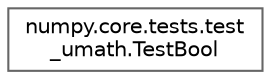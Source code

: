 digraph "Graphical Class Hierarchy"
{
 // LATEX_PDF_SIZE
  bgcolor="transparent";
  edge [fontname=Helvetica,fontsize=10,labelfontname=Helvetica,labelfontsize=10];
  node [fontname=Helvetica,fontsize=10,shape=box,height=0.2,width=0.4];
  rankdir="LR";
  Node0 [id="Node000000",label="numpy.core.tests.test\l_umath.TestBool",height=0.2,width=0.4,color="grey40", fillcolor="white", style="filled",URL="$d9/ddb/classnumpy_1_1core_1_1tests_1_1test__umath_1_1TestBool.html",tooltip=" "];
}
